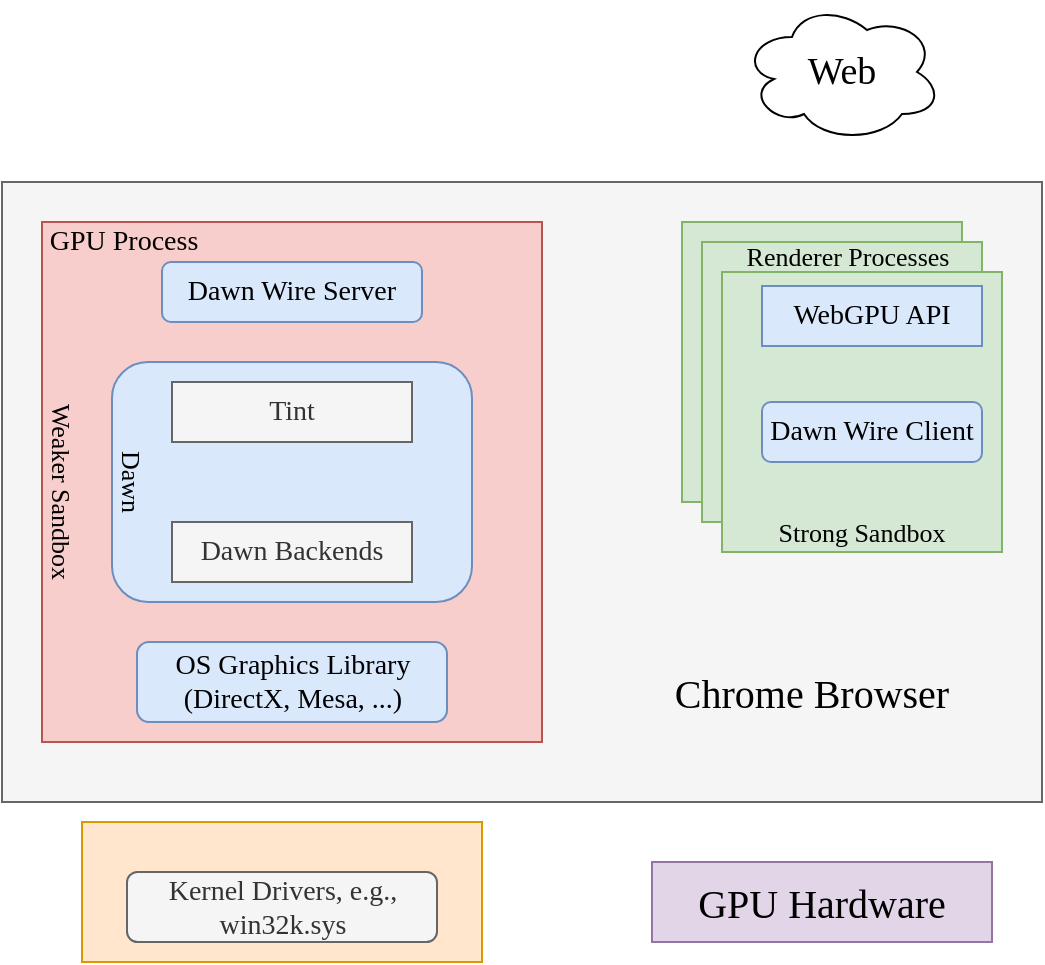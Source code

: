 <mxfile version="26.1.1">
  <diagram id="prtHgNgQTEPvFCAcTncT" name="Page-1">
    <mxGraphModel dx="875" dy="514" grid="1" gridSize="10" guides="1" tooltips="1" connect="1" arrows="1" fold="1" page="1" pageScale="1" pageWidth="827" pageHeight="1169" math="0" shadow="0">
      <root>
        <mxCell id="0" />
        <mxCell id="1" parent="0" />
        <mxCell id="s1uN8MHhjAgw0uNYi1PM-1" value="" style="rounded=0;whiteSpace=wrap;html=1;strokeWidth=1;fillColor=#f5f5f5;fontColor=#333333;strokeColor=#666666;" vertex="1" parent="1">
          <mxGeometry x="170" y="180" width="520" height="310" as="geometry" />
        </mxCell>
        <mxCell id="s1uN8MHhjAgw0uNYi1PM-2" value="" style="rounded=0;whiteSpace=wrap;html=1;fillColor=#f8cecc;strokeColor=#b85450;" vertex="1" parent="1">
          <mxGeometry x="190" y="200" width="250" height="260" as="geometry" />
        </mxCell>
        <mxCell id="s1uN8MHhjAgw0uNYi1PM-3" value="" style="whiteSpace=wrap;html=1;aspect=fixed;fillColor=#d5e8d4;strokeColor=#82b366;" vertex="1" parent="1">
          <mxGeometry x="510" y="200" width="140" height="140" as="geometry" />
        </mxCell>
        <mxCell id="s1uN8MHhjAgw0uNYi1PM-5" value="" style="whiteSpace=wrap;html=1;aspect=fixed;fillColor=#d5e8d4;strokeColor=#82b366;" vertex="1" parent="1">
          <mxGeometry x="520" y="210" width="140" height="140" as="geometry" />
        </mxCell>
        <mxCell id="s1uN8MHhjAgw0uNYi1PM-4" value="" style="whiteSpace=wrap;html=1;aspect=fixed;fillColor=#d5e8d4;strokeColor=#82b366;" vertex="1" parent="1">
          <mxGeometry x="530" y="225" width="140" height="140" as="geometry" />
        </mxCell>
        <mxCell id="s1uN8MHhjAgw0uNYi1PM-6" value="&lt;span style=&quot;font-family: &amp;quot;Times New Roman&amp;quot;; font-size: 14px;&quot;&gt;Dawn Wire Server&lt;/span&gt;" style="rounded=1;whiteSpace=wrap;html=1;fillColor=#dae8fc;strokeColor=#6c8ebf;" vertex="1" parent="1">
          <mxGeometry x="250" y="220" width="130" height="30" as="geometry" />
        </mxCell>
        <mxCell id="s1uN8MHhjAgw0uNYi1PM-7" value="" style="rounded=1;whiteSpace=wrap;html=1;fillColor=#dae8fc;strokeColor=#6c8ebf;" vertex="1" parent="1">
          <mxGeometry x="225" y="270" width="180" height="120" as="geometry" />
        </mxCell>
        <mxCell id="s1uN8MHhjAgw0uNYi1PM-8" value="&lt;font style=&quot;font-size: 14px;&quot; face=&quot;Times New Roman&quot;&gt;OS Graphics Library&lt;/font&gt;&lt;div&gt;&lt;font style=&quot;font-size: 14px;&quot; face=&quot;Times New Roman&quot;&gt;(DirectX, Mesa, ...)&lt;/font&gt;&lt;/div&gt;" style="rounded=1;whiteSpace=wrap;html=1;fillColor=#dae8fc;strokeColor=#6c8ebf;" vertex="1" parent="1">
          <mxGeometry x="237.5" y="410" width="155" height="40" as="geometry" />
        </mxCell>
        <mxCell id="s1uN8MHhjAgw0uNYi1PM-9" value="&lt;font style=&quot;font-size: 20px;&quot; face=&quot;Times New Roman&quot;&gt;Chrome Browser&lt;/font&gt;" style="text;html=1;align=center;verticalAlign=middle;whiteSpace=wrap;rounded=0;" vertex="1" parent="1">
          <mxGeometry x="490" y="420" width="170" height="30" as="geometry" />
        </mxCell>
        <mxCell id="s1uN8MHhjAgw0uNYi1PM-10" value="&lt;font style=&quot;font-size: 14px;&quot; face=&quot;Times New Roman&quot;&gt;GPU Process&lt;/font&gt;" style="text;html=1;align=center;verticalAlign=middle;whiteSpace=wrap;rounded=0;" vertex="1" parent="1">
          <mxGeometry x="186" y="195" width="90" height="30" as="geometry" />
        </mxCell>
        <mxCell id="s1uN8MHhjAgw0uNYi1PM-12" value="&lt;font style=&quot;font-size: 13px;&quot; face=&quot;Times New Roman&quot;&gt;Renderer Processes&lt;/font&gt;" style="text;html=1;align=center;verticalAlign=middle;whiteSpace=wrap;rounded=0;" vertex="1" parent="1">
          <mxGeometry x="513" y="202" width="160" height="30" as="geometry" />
        </mxCell>
        <mxCell id="s1uN8MHhjAgw0uNYi1PM-16" value="&lt;font style=&quot;font-size: 14px;&quot; face=&quot;Times New Roman&quot;&gt;WebGPU API&lt;/font&gt;" style="rounded=0;whiteSpace=wrap;html=1;fillColor=#dae8fc;strokeColor=#6c8ebf;" vertex="1" parent="1">
          <mxGeometry x="550" y="232" width="110" height="30" as="geometry" />
        </mxCell>
        <mxCell id="s1uN8MHhjAgw0uNYi1PM-17" value="&lt;font face=&quot;Times New Roman&quot; style=&quot;font-size: 14px;&quot;&gt;Dawn Wire Client&lt;/font&gt;" style="rounded=1;whiteSpace=wrap;html=1;fillColor=#dae8fc;strokeColor=#6c8ebf;" vertex="1" parent="1">
          <mxGeometry x="550" y="290" width="110" height="30" as="geometry" />
        </mxCell>
        <mxCell id="s1uN8MHhjAgw0uNYi1PM-20" value="&lt;font face=&quot;Times New Roman&quot; style=&quot;font-size: 14px;&quot;&gt;Dawn Backends&lt;/font&gt;" style="rounded=0;whiteSpace=wrap;html=1;fillColor=#f5f5f5;fontColor=#333333;strokeColor=#666666;" vertex="1" parent="1">
          <mxGeometry x="255" y="350" width="120" height="30" as="geometry" />
        </mxCell>
        <mxCell id="s1uN8MHhjAgw0uNYi1PM-21" value="&lt;font face=&quot;Times New Roman&quot; style=&quot;font-size: 14px;&quot;&gt;Tint&lt;/font&gt;" style="rounded=0;whiteSpace=wrap;html=1;fillColor=#f5f5f5;fontColor=#333333;strokeColor=#666666;" vertex="1" parent="1">
          <mxGeometry x="255" y="280" width="120" height="30" as="geometry" />
        </mxCell>
        <mxCell id="s1uN8MHhjAgw0uNYi1PM-22" value="" style="rounded=0;whiteSpace=wrap;html=1;fillColor=#ffe6cc;strokeColor=#d79b00;" vertex="1" parent="1">
          <mxGeometry x="210" y="500" width="200" height="70" as="geometry" />
        </mxCell>
        <mxCell id="s1uN8MHhjAgw0uNYi1PM-23" value="&lt;font style=&quot;font-size: 20px;&quot; face=&quot;Times New Roman&quot;&gt;GPU Hardware&lt;/font&gt;" style="rounded=0;whiteSpace=wrap;html=1;fillColor=#e1d5e7;strokeColor=#9673a6;" vertex="1" parent="1">
          <mxGeometry x="495" y="520" width="170" height="40" as="geometry" />
        </mxCell>
        <mxCell id="s1uN8MHhjAgw0uNYi1PM-24" value="&lt;font face=&quot;Times New Roman&quot; style=&quot;font-size: 14px;&quot;&gt;Kernel Drivers, e.g.,&lt;/font&gt;&lt;div&gt;&lt;font face=&quot;Times New Roman&quot; style=&quot;font-size: 14px;&quot;&gt;win32k.sys&lt;/font&gt;&lt;/div&gt;" style="rounded=1;whiteSpace=wrap;html=1;fillColor=#f5f5f5;fontColor=#333333;strokeColor=#666666;" vertex="1" parent="1">
          <mxGeometry x="232.5" y="525" width="155" height="35" as="geometry" />
        </mxCell>
        <mxCell id="s1uN8MHhjAgw0uNYi1PM-25" value="&lt;font style=&quot;font-size: 19px;&quot; face=&quot;Times New Roman&quot;&gt;Web&lt;/font&gt;" style="ellipse;shape=cloud;whiteSpace=wrap;html=1;" vertex="1" parent="1">
          <mxGeometry x="540" y="90" width="100" height="70" as="geometry" />
        </mxCell>
        <mxCell id="s1uN8MHhjAgw0uNYi1PM-26" value="&lt;font style=&quot;font-size: 13px;&quot; face=&quot;Times New Roman&quot;&gt;Strong Sandbox&lt;/font&gt;" style="text;html=1;align=center;verticalAlign=middle;whiteSpace=wrap;rounded=0;" vertex="1" parent="1">
          <mxGeometry x="540" y="340" width="120" height="30" as="geometry" />
        </mxCell>
        <mxCell id="s1uN8MHhjAgw0uNYi1PM-27" value="&lt;font style=&quot;font-size: 13px;&quot; face=&quot;Times New Roman&quot;&gt;Weaker Sandbox&lt;/font&gt;" style="text;html=1;align=center;verticalAlign=middle;whiteSpace=wrap;rounded=0;rotation=90;" vertex="1" parent="1">
          <mxGeometry x="140" y="320" width="120" height="30" as="geometry" />
        </mxCell>
        <mxCell id="s1uN8MHhjAgw0uNYi1PM-28" value="&lt;font style=&quot;font-size: 13px;&quot; face=&quot;Times New Roman&quot;&gt;Dawn&lt;/font&gt;" style="text;html=1;align=center;verticalAlign=middle;whiteSpace=wrap;rounded=0;rotation=90;" vertex="1" parent="1">
          <mxGeometry x="175" y="315" width="120" height="30" as="geometry" />
        </mxCell>
      </root>
    </mxGraphModel>
  </diagram>
</mxfile>
